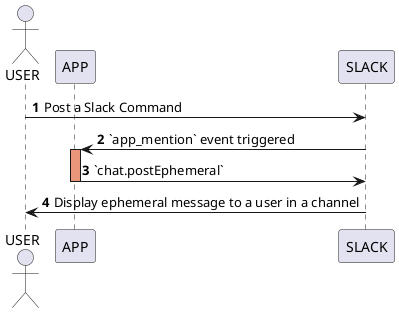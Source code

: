@startuml
actor USER as U 
participant APP as A
participant SLACK as S

autonumber

U -> S: Post a Slack Command
S -> A ++ #DarkSalmon: `app_mention` event triggered
A -> S --: `chat.postEphemeral`
S -> U: Display ephemeral message to a user in a channel

@enduml